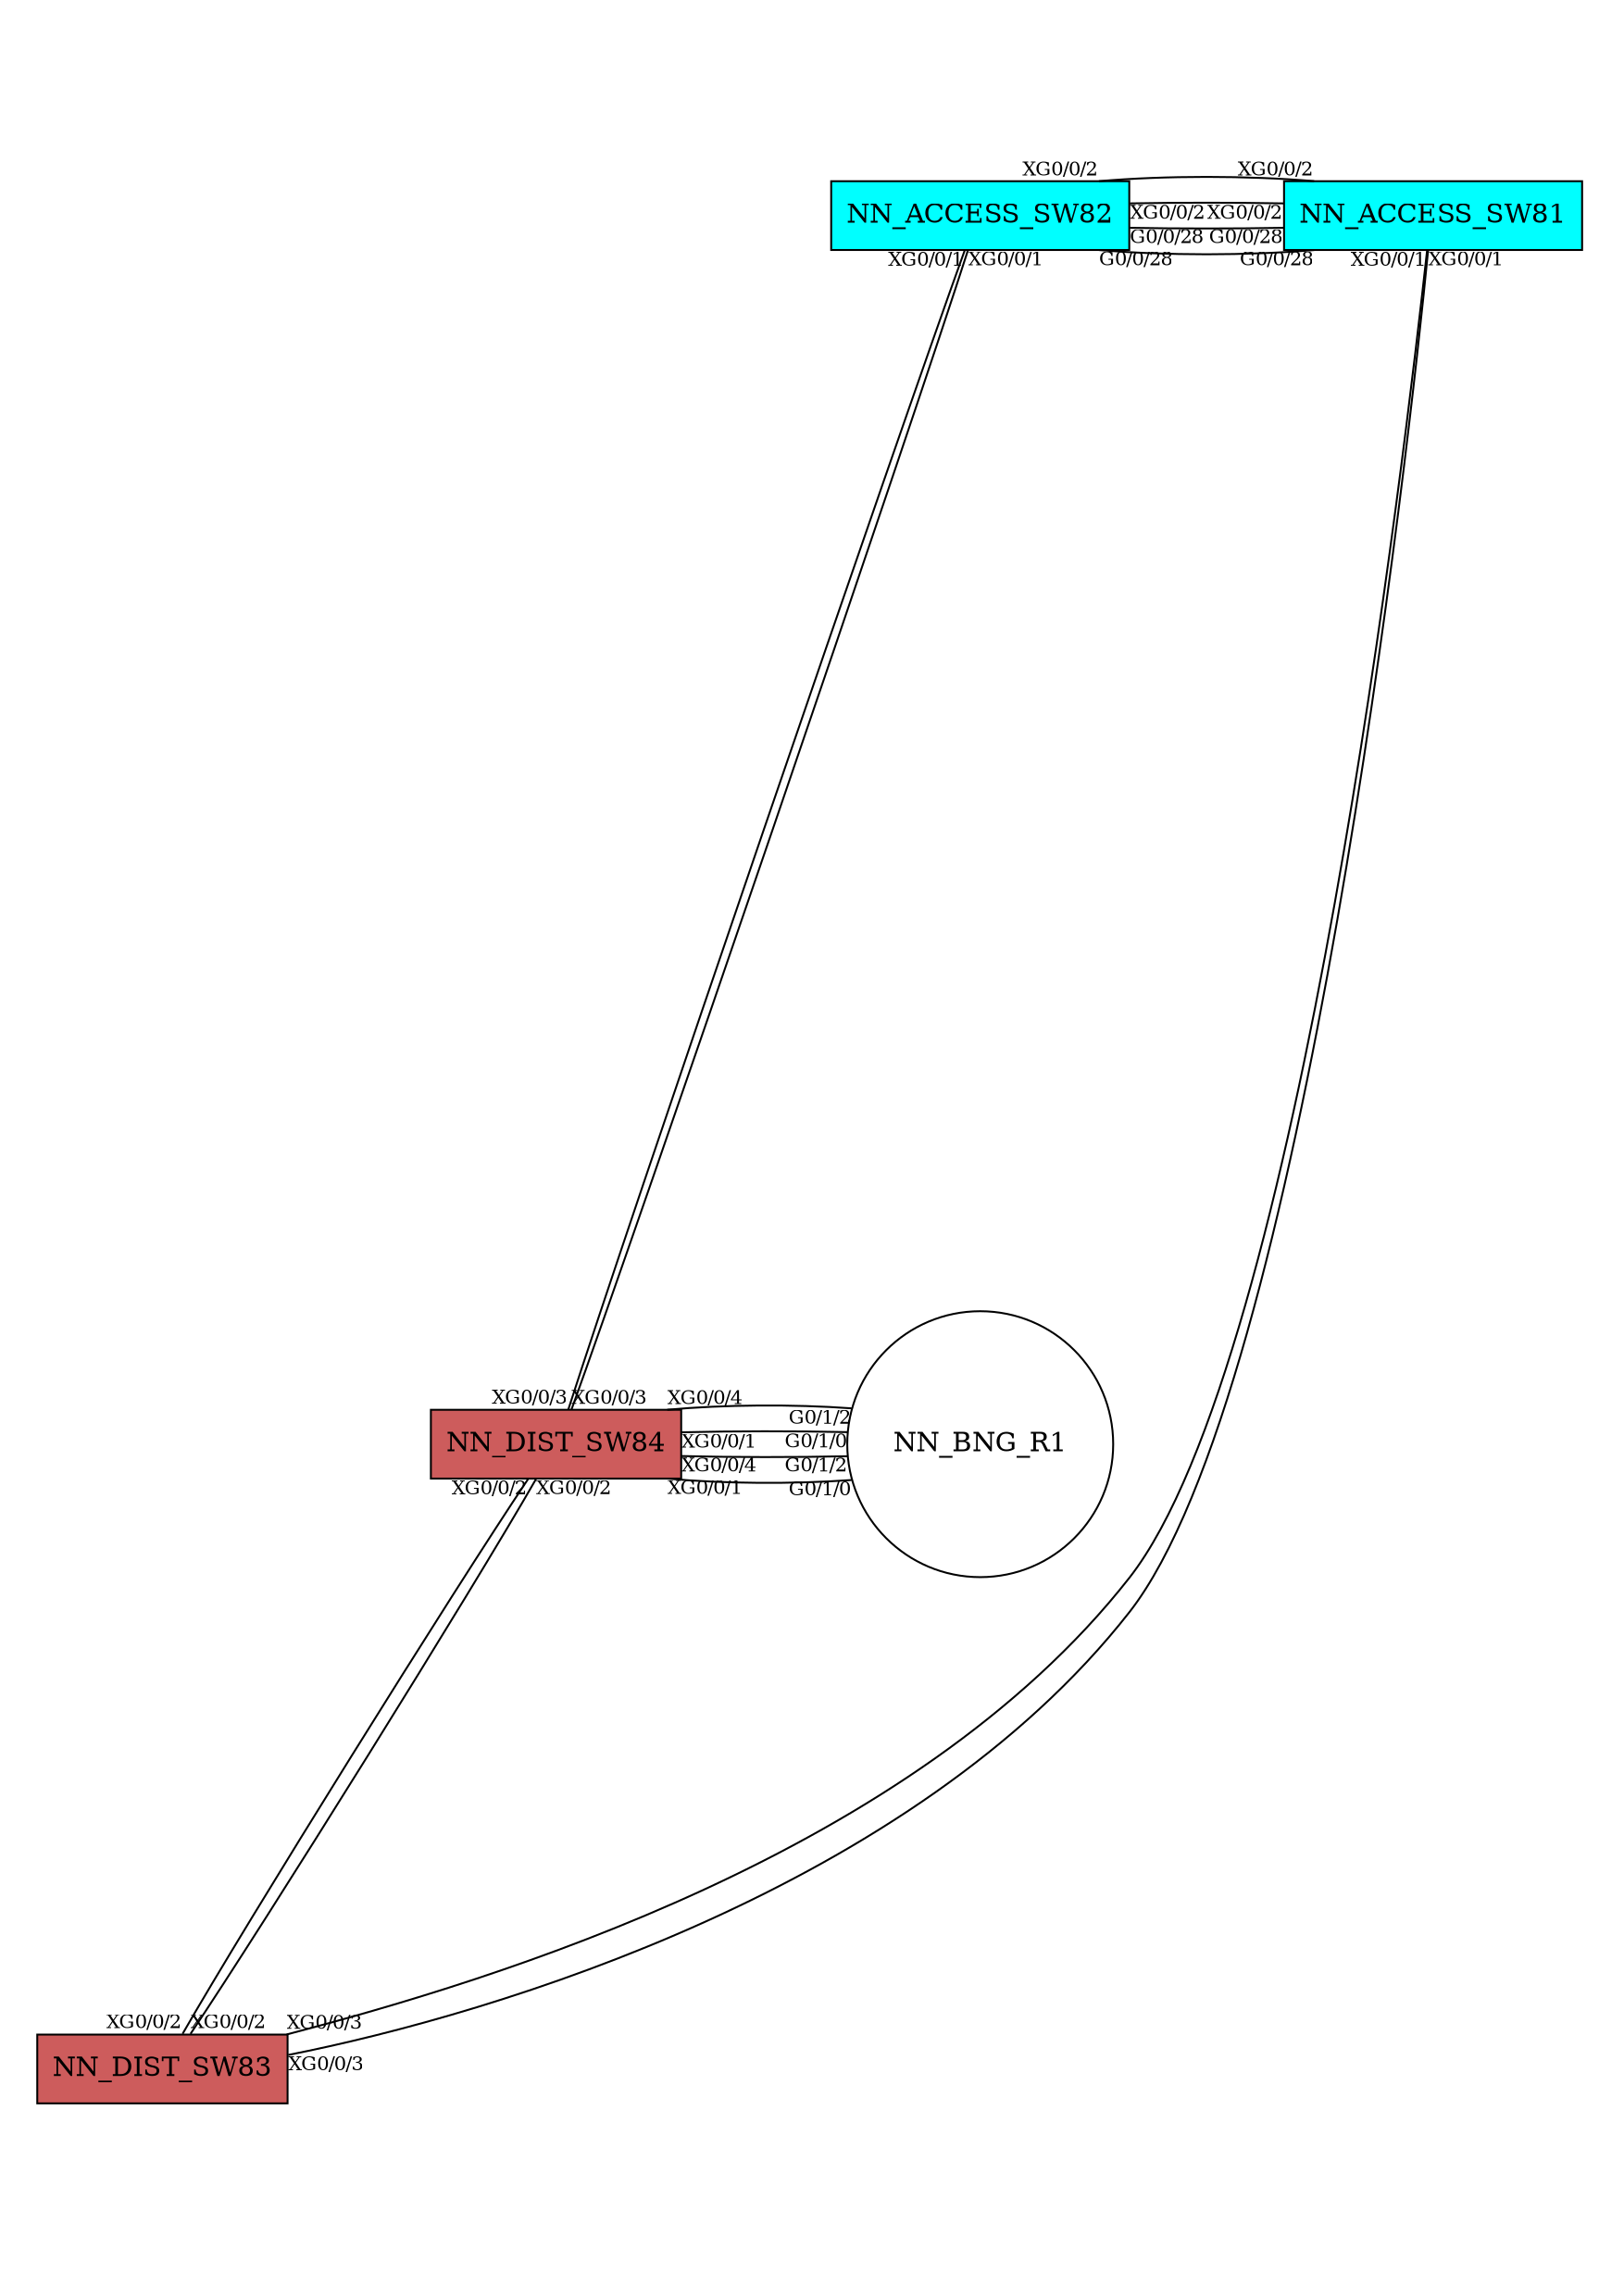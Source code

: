 graph {
rankdir=LR;
ratio="fill";
size="11.7,16.5!";
margin=0;
NN_DIST_SW83 [shape=box, style=filled, fillcolor=indianred];
NN_DIST_SW84 [shape=box, style=filled, fillcolor=indianred];
NN_ACCESS_SW81 [shape=box, style=filled, fillcolor=cyan];
NN_ACCESS_SW82 [shape=box, style=filled, fillcolor=cyan];
NN_BNG_R1 [shape=circle];
NN_DIST_SW83 -- NN_DIST_SW84 [fontsize=10, headlabel="XG0/0/2" ,taillabel="XG0/0/2"];
NN_DIST_SW83 -- NN_ACCESS_SW81 [fontsize=10, headlabel="XG0/0/1" ,taillabel="XG0/0/3"];
NN_DIST_SW84 -- NN_BNG_R1 [fontsize=10, headlabel="G0/1/0" ,taillabel="XG0/0/1"];
NN_DIST_SW84 -- NN_DIST_SW83 [fontsize=10, headlabel="XG0/0/2" ,taillabel="XG0/0/2"];
NN_DIST_SW84 -- NN_ACCESS_SW82 [fontsize=10, headlabel="XG0/0/1" ,taillabel="XG0/0/3"];
NN_DIST_SW84 -- NN_BNG_R1 [fontsize=10, headlabel="G0/1/2" ,taillabel="XG0/0/4"];
NN_ACCESS_SW81 -- NN_ACCESS_SW82 [fontsize=10, headlabel="G0/0/28" ,taillabel="G0/0/28"];
NN_ACCESS_SW81 -- NN_DIST_SW83 [fontsize=10, headlabel="XG0/0/3" ,taillabel="XG0/0/1"];
NN_ACCESS_SW81 -- NN_ACCESS_SW82 [fontsize=10, headlabel="XG0/0/2" ,taillabel="XG0/0/2"];
NN_ACCESS_SW82 -- NN_ACCESS_SW81 [fontsize=10, headlabel="G0/0/28" ,taillabel="G0/0/28"];
NN_ACCESS_SW82 -- NN_DIST_SW84 [fontsize=10, headlabel="XG0/0/3" ,taillabel="XG0/0/1"];
NN_ACCESS_SW82 -- NN_ACCESS_SW81 [fontsize=10, headlabel="XG0/0/2" ,taillabel="XG0/0/2"];
NN_BNG_R1 -- NN_DIST_SW84 [fontsize=10, headlabel="XG0/0/1" ,taillabel="G0/1/0"];
NN_BNG_R1 -- NN_DIST_SW84 [fontsize=10, headlabel="XG0/0/4" ,taillabel="G0/1/2"];
}
